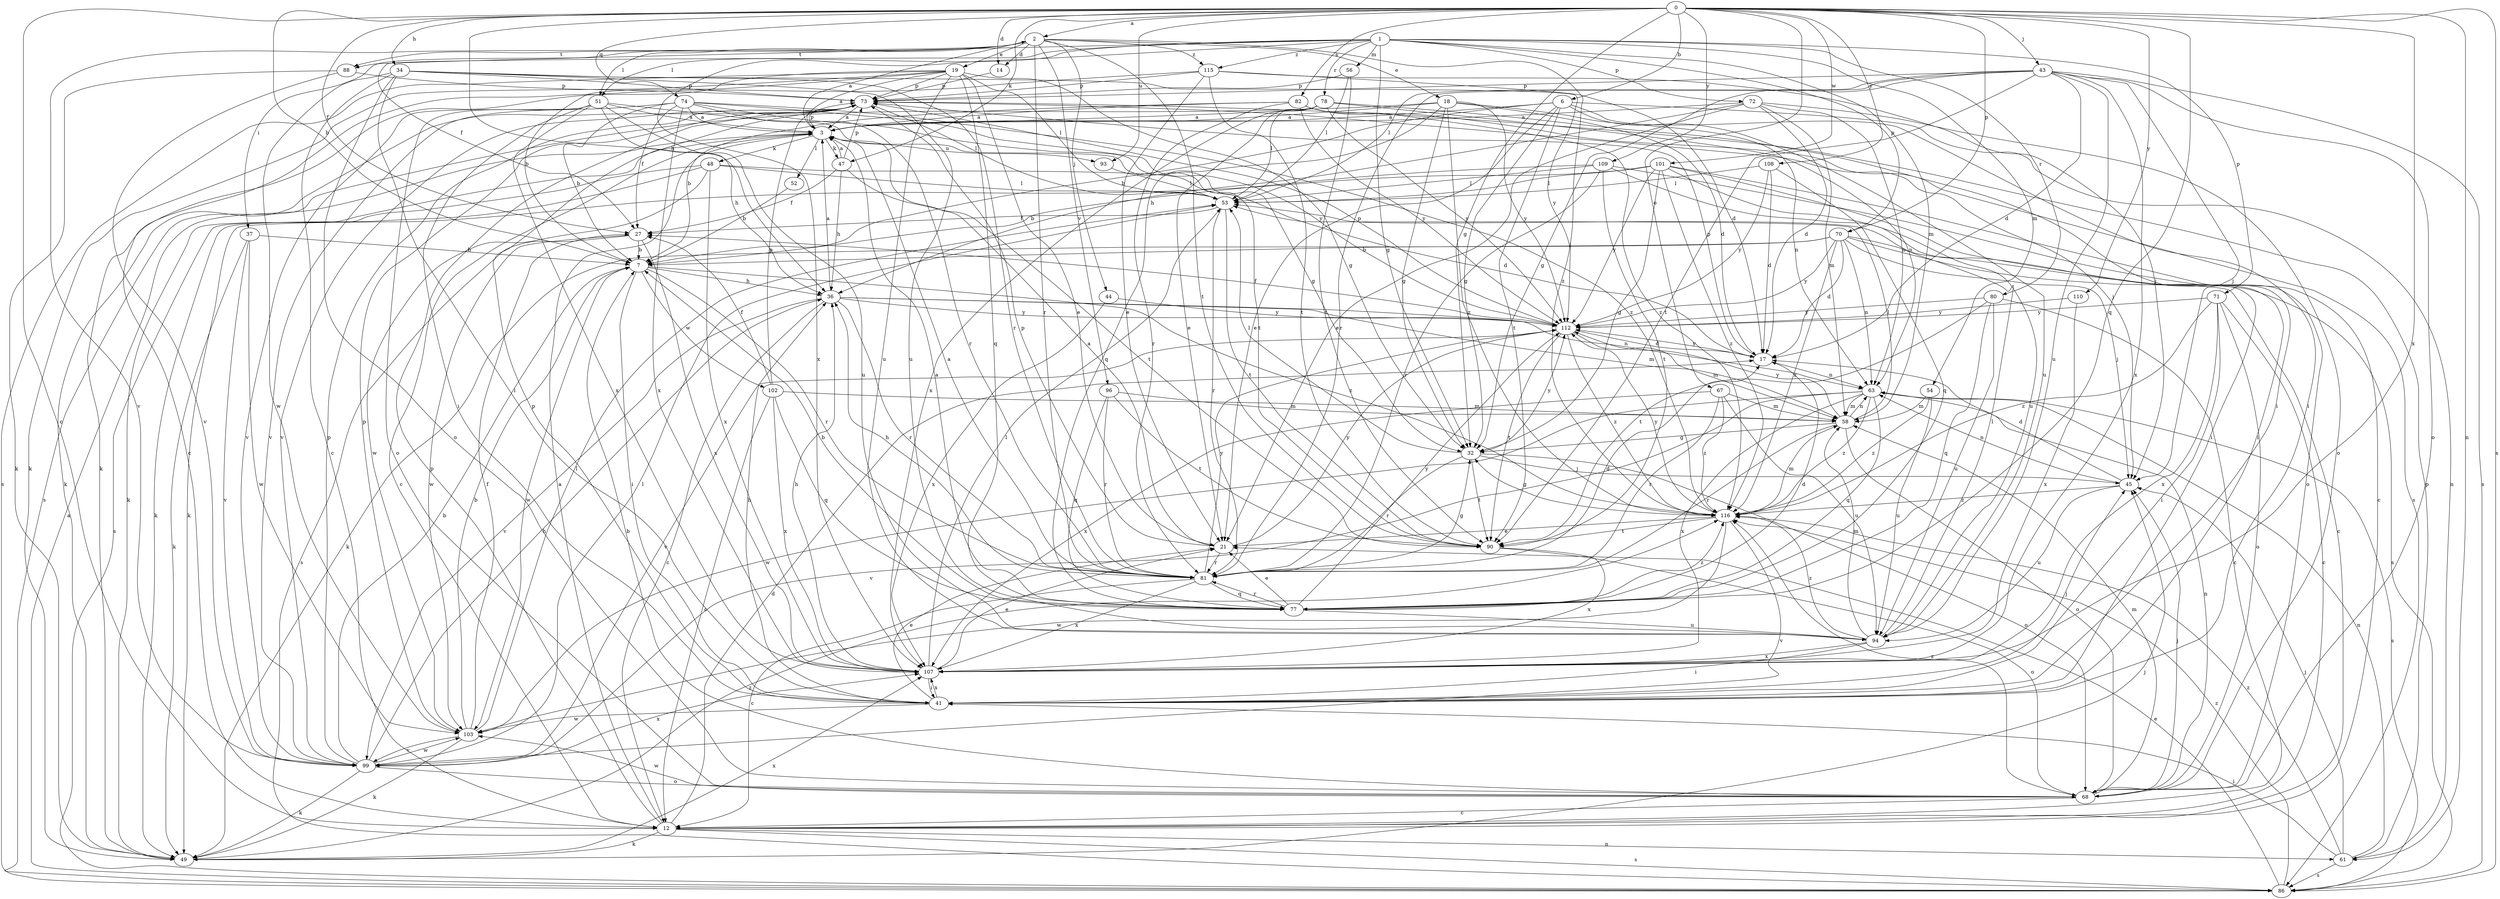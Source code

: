 strict digraph  {
0;
1;
2;
3;
6;
7;
12;
14;
17;
18;
19;
21;
27;
32;
34;
36;
37;
41;
43;
44;
45;
47;
48;
49;
51;
52;
53;
54;
56;
58;
61;
63;
67;
68;
70;
71;
72;
73;
74;
77;
78;
80;
81;
82;
86;
88;
90;
93;
94;
96;
99;
101;
102;
103;
107;
108;
109;
110;
112;
115;
116;
0 -> 2  [label=a];
0 -> 6  [label=b];
0 -> 7  [label=b];
0 -> 12  [label=c];
0 -> 14  [label=d];
0 -> 27  [label=f];
0 -> 32  [label=g];
0 -> 34  [label=h];
0 -> 36  [label=h];
0 -> 43  [label=j];
0 -> 47  [label=k];
0 -> 61  [label=n];
0 -> 67  [label=o];
0 -> 70  [label=p];
0 -> 74  [label=q];
0 -> 77  [label=q];
0 -> 82  [label=s];
0 -> 86  [label=s];
0 -> 93  [label=u];
0 -> 101  [label=w];
0 -> 107  [label=x];
0 -> 108  [label=y];
0 -> 109  [label=y];
0 -> 110  [label=y];
1 -> 27  [label=f];
1 -> 32  [label=g];
1 -> 51  [label=l];
1 -> 54  [label=m];
1 -> 56  [label=m];
1 -> 58  [label=m];
1 -> 70  [label=p];
1 -> 71  [label=p];
1 -> 72  [label=p];
1 -> 78  [label=r];
1 -> 80  [label=r];
1 -> 88  [label=t];
1 -> 107  [label=x];
1 -> 115  [label=z];
2 -> 14  [label=d];
2 -> 18  [label=e];
2 -> 19  [label=e];
2 -> 37  [label=i];
2 -> 44  [label=j];
2 -> 51  [label=l];
2 -> 81  [label=r];
2 -> 88  [label=t];
2 -> 90  [label=t];
2 -> 96  [label=v];
2 -> 99  [label=v];
2 -> 115  [label=z];
2 -> 116  [label=z];
3 -> 2  [label=a];
3 -> 12  [label=c];
3 -> 47  [label=k];
3 -> 48  [label=k];
3 -> 49  [label=k];
3 -> 52  [label=l];
3 -> 73  [label=p];
3 -> 93  [label=u];
6 -> 3  [label=a];
6 -> 7  [label=b];
6 -> 21  [label=e];
6 -> 32  [label=g];
6 -> 41  [label=i];
6 -> 61  [label=n];
6 -> 90  [label=t];
6 -> 94  [label=u];
7 -> 36  [label=h];
7 -> 41  [label=i];
7 -> 81  [label=r];
7 -> 102  [label=w];
7 -> 103  [label=w];
7 -> 116  [label=z];
12 -> 3  [label=a];
12 -> 17  [label=d];
12 -> 49  [label=k];
12 -> 61  [label=n];
12 -> 73  [label=p];
12 -> 86  [label=s];
14 -> 73  [label=p];
17 -> 63  [label=n];
17 -> 73  [label=p];
17 -> 112  [label=y];
18 -> 3  [label=a];
18 -> 17  [label=d];
18 -> 32  [label=g];
18 -> 63  [label=n];
18 -> 77  [label=q];
18 -> 86  [label=s];
18 -> 112  [label=y];
18 -> 116  [label=z];
19 -> 3  [label=a];
19 -> 7  [label=b];
19 -> 12  [label=c];
19 -> 21  [label=e];
19 -> 32  [label=g];
19 -> 49  [label=k];
19 -> 53  [label=l];
19 -> 73  [label=p];
19 -> 77  [label=q];
19 -> 86  [label=s];
19 -> 94  [label=u];
21 -> 3  [label=a];
21 -> 73  [label=p];
21 -> 81  [label=r];
21 -> 112  [label=y];
27 -> 7  [label=b];
27 -> 86  [label=s];
27 -> 103  [label=w];
27 -> 107  [label=x];
32 -> 45  [label=j];
32 -> 53  [label=l];
32 -> 68  [label=o];
32 -> 81  [label=r];
32 -> 90  [label=t];
32 -> 112  [label=y];
34 -> 12  [label=c];
34 -> 41  [label=i];
34 -> 68  [label=o];
34 -> 73  [label=p];
34 -> 81  [label=r];
34 -> 94  [label=u];
34 -> 103  [label=w];
34 -> 112  [label=y];
36 -> 3  [label=a];
36 -> 12  [label=c];
36 -> 58  [label=m];
36 -> 63  [label=n];
36 -> 81  [label=r];
36 -> 99  [label=v];
36 -> 112  [label=y];
37 -> 7  [label=b];
37 -> 49  [label=k];
37 -> 99  [label=v];
37 -> 103  [label=w];
41 -> 21  [label=e];
41 -> 36  [label=h];
41 -> 45  [label=j];
41 -> 73  [label=p];
41 -> 103  [label=w];
41 -> 107  [label=x];
43 -> 17  [label=d];
43 -> 32  [label=g];
43 -> 45  [label=j];
43 -> 53  [label=l];
43 -> 68  [label=o];
43 -> 73  [label=p];
43 -> 81  [label=r];
43 -> 86  [label=s];
43 -> 90  [label=t];
43 -> 94  [label=u];
43 -> 107  [label=x];
44 -> 107  [label=x];
44 -> 112  [label=y];
45 -> 17  [label=d];
45 -> 63  [label=n];
45 -> 94  [label=u];
45 -> 116  [label=z];
47 -> 3  [label=a];
47 -> 27  [label=f];
47 -> 36  [label=h];
47 -> 73  [label=p];
47 -> 90  [label=t];
48 -> 17  [label=d];
48 -> 49  [label=k];
48 -> 53  [label=l];
48 -> 86  [label=s];
48 -> 103  [label=w];
48 -> 107  [label=x];
49 -> 45  [label=j];
49 -> 107  [label=x];
49 -> 116  [label=z];
51 -> 3  [label=a];
51 -> 36  [label=h];
51 -> 41  [label=i];
51 -> 68  [label=o];
51 -> 90  [label=t];
51 -> 94  [label=u];
51 -> 99  [label=v];
51 -> 107  [label=x];
52 -> 7  [label=b];
53 -> 27  [label=f];
53 -> 81  [label=r];
53 -> 90  [label=t];
54 -> 58  [label=m];
54 -> 94  [label=u];
54 -> 116  [label=z];
56 -> 53  [label=l];
56 -> 73  [label=p];
56 -> 90  [label=t];
58 -> 32  [label=g];
58 -> 53  [label=l];
58 -> 63  [label=n];
58 -> 68  [label=o];
58 -> 81  [label=r];
58 -> 112  [label=y];
61 -> 41  [label=i];
61 -> 45  [label=j];
61 -> 63  [label=n];
61 -> 73  [label=p];
61 -> 86  [label=s];
61 -> 116  [label=z];
63 -> 58  [label=m];
63 -> 77  [label=q];
63 -> 86  [label=s];
63 -> 99  [label=v];
63 -> 103  [label=w];
63 -> 107  [label=x];
63 -> 116  [label=z];
67 -> 58  [label=m];
67 -> 81  [label=r];
67 -> 94  [label=u];
67 -> 107  [label=x];
67 -> 116  [label=z];
68 -> 7  [label=b];
68 -> 12  [label=c];
68 -> 45  [label=j];
68 -> 58  [label=m];
68 -> 63  [label=n];
68 -> 103  [label=w];
68 -> 116  [label=z];
70 -> 7  [label=b];
70 -> 12  [label=c];
70 -> 17  [label=d];
70 -> 45  [label=j];
70 -> 49  [label=k];
70 -> 63  [label=n];
70 -> 86  [label=s];
70 -> 112  [label=y];
70 -> 116  [label=z];
71 -> 12  [label=c];
71 -> 41  [label=i];
71 -> 68  [label=o];
71 -> 107  [label=x];
71 -> 112  [label=y];
71 -> 116  [label=z];
72 -> 3  [label=a];
72 -> 17  [label=d];
72 -> 21  [label=e];
72 -> 36  [label=h];
72 -> 58  [label=m];
72 -> 63  [label=n];
72 -> 68  [label=o];
73 -> 3  [label=a];
73 -> 45  [label=j];
73 -> 49  [label=k];
73 -> 53  [label=l];
73 -> 99  [label=v];
74 -> 3  [label=a];
74 -> 7  [label=b];
74 -> 27  [label=f];
74 -> 32  [label=g];
74 -> 81  [label=r];
74 -> 99  [label=v];
74 -> 107  [label=x];
74 -> 112  [label=y];
74 -> 116  [label=z];
77 -> 3  [label=a];
77 -> 7  [label=b];
77 -> 17  [label=d];
77 -> 21  [label=e];
77 -> 81  [label=r];
77 -> 94  [label=u];
77 -> 112  [label=y];
77 -> 116  [label=z];
78 -> 3  [label=a];
78 -> 21  [label=e];
78 -> 41  [label=i];
78 -> 53  [label=l];
78 -> 63  [label=n];
78 -> 107  [label=x];
78 -> 112  [label=y];
80 -> 12  [label=c];
80 -> 77  [label=q];
80 -> 90  [label=t];
80 -> 94  [label=u];
80 -> 112  [label=y];
81 -> 3  [label=a];
81 -> 12  [label=c];
81 -> 17  [label=d];
81 -> 32  [label=g];
81 -> 36  [label=h];
81 -> 77  [label=q];
81 -> 107  [label=x];
81 -> 112  [label=y];
82 -> 3  [label=a];
82 -> 7  [label=b];
82 -> 81  [label=r];
82 -> 86  [label=s];
82 -> 112  [label=y];
82 -> 116  [label=z];
86 -> 3  [label=a];
86 -> 21  [label=e];
86 -> 116  [label=z];
88 -> 49  [label=k];
88 -> 73  [label=p];
88 -> 99  [label=v];
90 -> 68  [label=o];
90 -> 107  [label=x];
93 -> 53  [label=l];
94 -> 41  [label=i];
94 -> 53  [label=l];
94 -> 58  [label=m];
94 -> 107  [label=x];
94 -> 116  [label=z];
96 -> 58  [label=m];
96 -> 77  [label=q];
96 -> 81  [label=r];
96 -> 90  [label=t];
99 -> 7  [label=b];
99 -> 36  [label=h];
99 -> 49  [label=k];
99 -> 53  [label=l];
99 -> 68  [label=o];
99 -> 73  [label=p];
99 -> 103  [label=w];
99 -> 107  [label=x];
101 -> 12  [label=c];
101 -> 32  [label=g];
101 -> 41  [label=i];
101 -> 49  [label=k];
101 -> 53  [label=l];
101 -> 94  [label=u];
101 -> 112  [label=y];
101 -> 116  [label=z];
102 -> 12  [label=c];
102 -> 27  [label=f];
102 -> 58  [label=m];
102 -> 73  [label=p];
102 -> 77  [label=q];
102 -> 107  [label=x];
103 -> 7  [label=b];
103 -> 27  [label=f];
103 -> 49  [label=k];
103 -> 53  [label=l];
103 -> 73  [label=p];
103 -> 99  [label=v];
107 -> 21  [label=e];
107 -> 36  [label=h];
107 -> 41  [label=i];
107 -> 53  [label=l];
108 -> 17  [label=d];
108 -> 53  [label=l];
108 -> 77  [label=q];
108 -> 112  [label=y];
109 -> 7  [label=b];
109 -> 41  [label=i];
109 -> 53  [label=l];
109 -> 68  [label=o];
109 -> 81  [label=r];
109 -> 90  [label=t];
110 -> 107  [label=x];
110 -> 112  [label=y];
112 -> 17  [label=d];
112 -> 27  [label=f];
112 -> 58  [label=m];
112 -> 73  [label=p];
112 -> 90  [label=t];
112 -> 99  [label=v];
112 -> 116  [label=z];
115 -> 17  [label=d];
115 -> 21  [label=e];
115 -> 45  [label=j];
115 -> 49  [label=k];
115 -> 73  [label=p];
115 -> 90  [label=t];
116 -> 21  [label=e];
116 -> 32  [label=g];
116 -> 58  [label=m];
116 -> 90  [label=t];
116 -> 99  [label=v];
116 -> 103  [label=w];
116 -> 112  [label=y];
}
